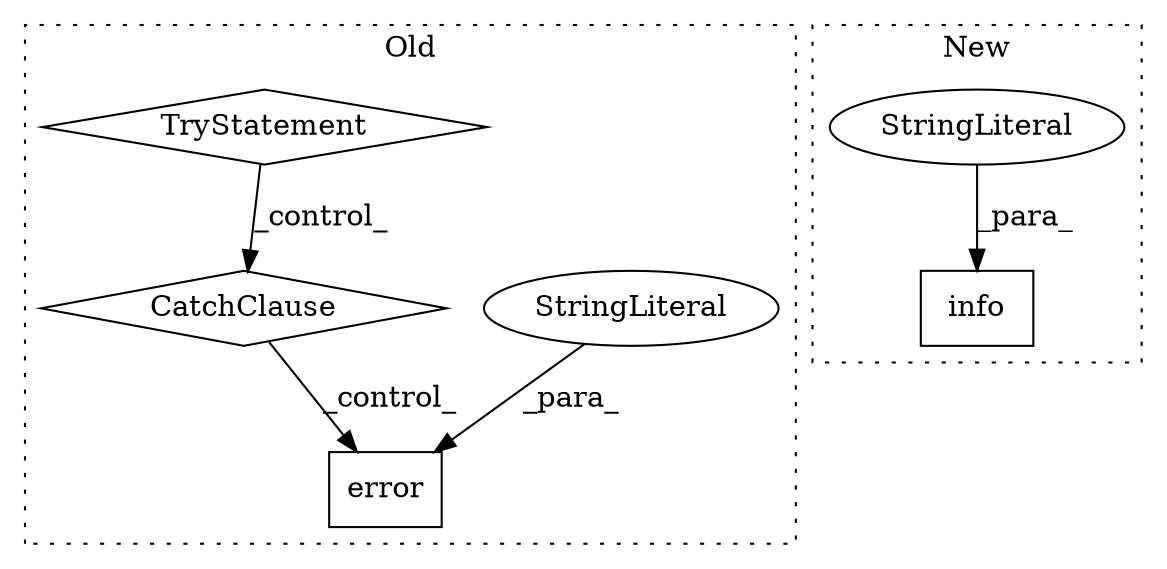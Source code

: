 digraph G {
subgraph cluster0 {
1 [label="error" a="32" s="3439,3492" l="6,1" shape="box"];
4 [label="StringLiteral" a="45" s="3445" l="42" shape="ellipse"];
5 [label="CatchClause" a="12" s="3362,3421" l="11,2" shape="diamond"];
6 [label="TryStatement" a="54" s="2944" l="4" shape="diamond"];
label = "Old";
style="dotted";
}
subgraph cluster1 {
2 [label="info" a="32" s="3792,3833" l="5,1" shape="box"];
3 [label="StringLiteral" a="45" s="3797" l="23" shape="ellipse"];
label = "New";
style="dotted";
}
3 -> 2 [label="_para_"];
4 -> 1 [label="_para_"];
5 -> 1 [label="_control_"];
6 -> 5 [label="_control_"];
}